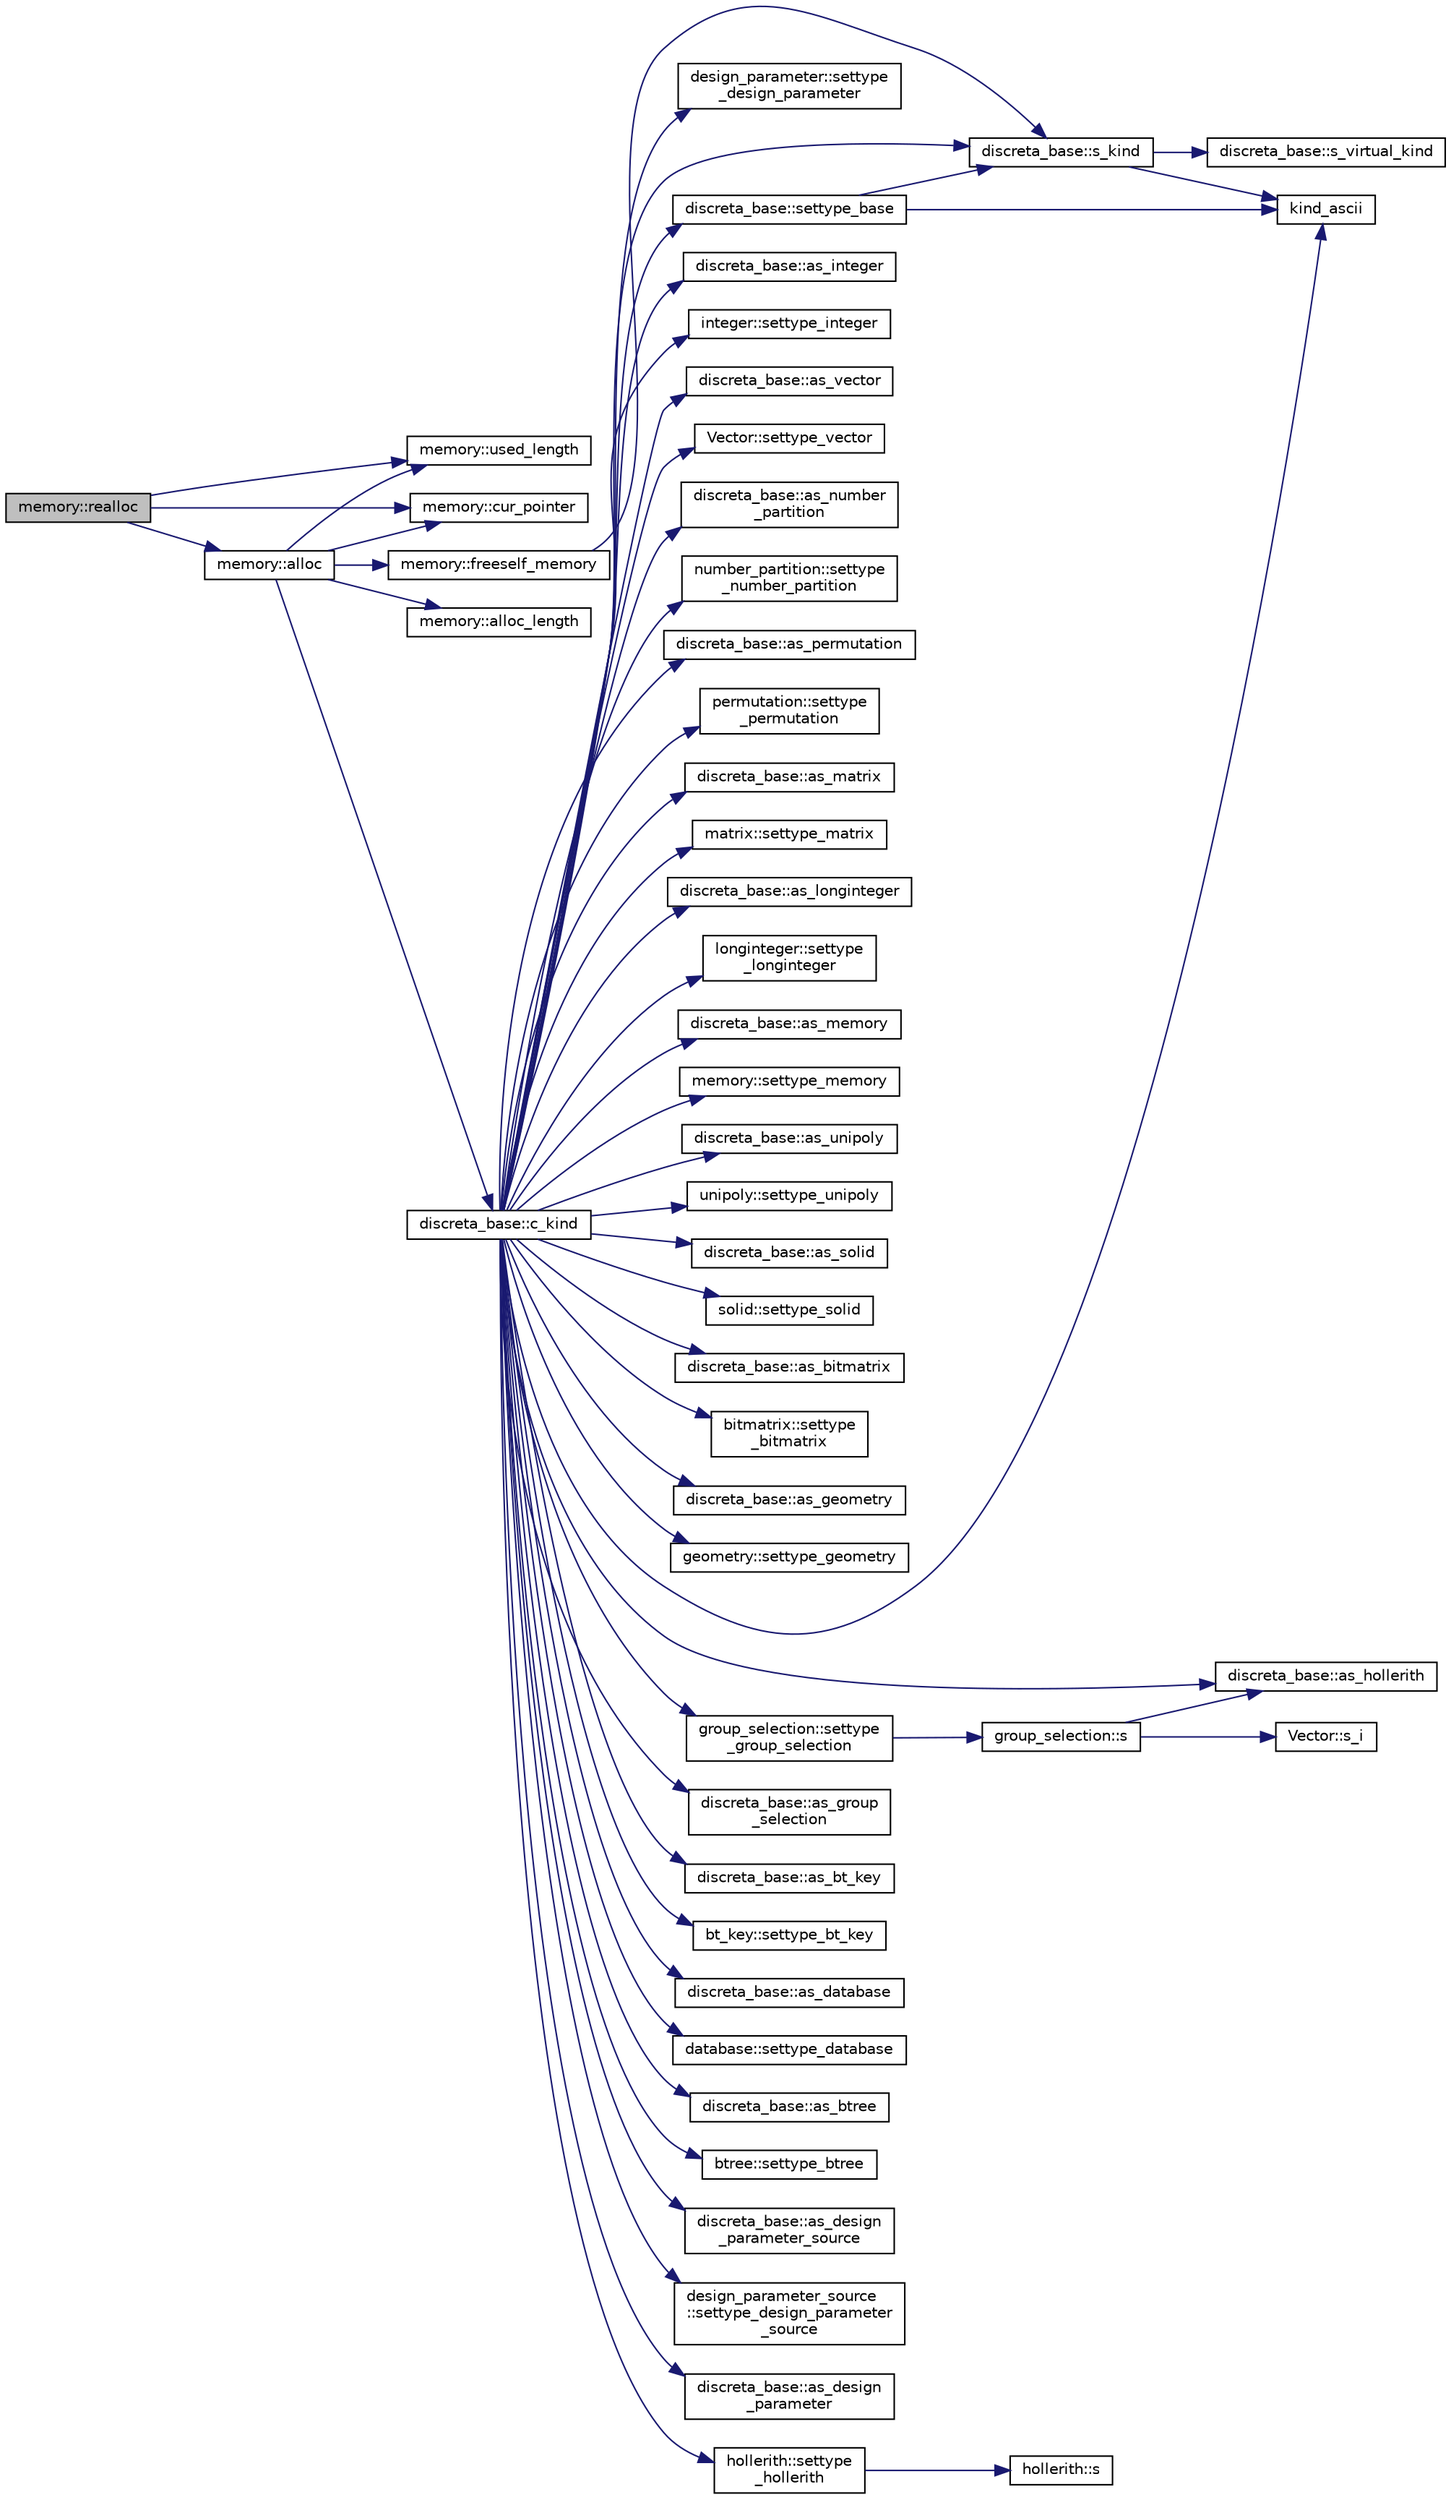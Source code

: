 digraph "memory::realloc"
{
  edge [fontname="Helvetica",fontsize="10",labelfontname="Helvetica",labelfontsize="10"];
  node [fontname="Helvetica",fontsize="10",shape=record];
  rankdir="LR";
  Node747 [label="memory::realloc",height=0.2,width=0.4,color="black", fillcolor="grey75", style="filled", fontcolor="black"];
  Node747 -> Node748 [color="midnightblue",fontsize="10",style="solid",fontname="Helvetica"];
  Node748 [label="memory::used_length",height=0.2,width=0.4,color="black", fillcolor="white", style="filled",URL="$d8/d99/classmemory.html#a3312a01b206cef29ec0f85ee340002dd"];
  Node747 -> Node749 [color="midnightblue",fontsize="10",style="solid",fontname="Helvetica"];
  Node749 [label="memory::cur_pointer",height=0.2,width=0.4,color="black", fillcolor="white", style="filled",URL="$d8/d99/classmemory.html#a24db8a00f6c8abfa6bb762264357cb22"];
  Node747 -> Node750 [color="midnightblue",fontsize="10",style="solid",fontname="Helvetica"];
  Node750 [label="memory::alloc",height=0.2,width=0.4,color="black", fillcolor="white", style="filled",URL="$d8/d99/classmemory.html#a44ac20be537668e94b5d42e6a6c74b6f"];
  Node750 -> Node751 [color="midnightblue",fontsize="10",style="solid",fontname="Helvetica"];
  Node751 [label="memory::freeself_memory",height=0.2,width=0.4,color="black", fillcolor="white", style="filled",URL="$d8/d99/classmemory.html#a19366f9105d79a0e818cc19255d7ef4f"];
  Node751 -> Node752 [color="midnightblue",fontsize="10",style="solid",fontname="Helvetica"];
  Node752 [label="discreta_base::s_kind",height=0.2,width=0.4,color="black", fillcolor="white", style="filled",URL="$d7/d71/classdiscreta__base.html#a8a830025c74adbbc3362418a7c2ba157"];
  Node752 -> Node753 [color="midnightblue",fontsize="10",style="solid",fontname="Helvetica"];
  Node753 [label="discreta_base::s_virtual_kind",height=0.2,width=0.4,color="black", fillcolor="white", style="filled",URL="$d7/d71/classdiscreta__base.html#a52778a6d6943a468be083d0785d418fb"];
  Node752 -> Node754 [color="midnightblue",fontsize="10",style="solid",fontname="Helvetica"];
  Node754 [label="kind_ascii",height=0.2,width=0.4,color="black", fillcolor="white", style="filled",URL="$d9/d60/discreta_8h.html#ad0ce825a9f29bc6cec27e1b64cfe27bf"];
  Node750 -> Node755 [color="midnightblue",fontsize="10",style="solid",fontname="Helvetica"];
  Node755 [label="memory::alloc_length",height=0.2,width=0.4,color="black", fillcolor="white", style="filled",URL="$d8/d99/classmemory.html#acaa1796a2f548d35cf87e03252b2184c"];
  Node750 -> Node748 [color="midnightblue",fontsize="10",style="solid",fontname="Helvetica"];
  Node750 -> Node749 [color="midnightblue",fontsize="10",style="solid",fontname="Helvetica"];
  Node750 -> Node756 [color="midnightblue",fontsize="10",style="solid",fontname="Helvetica"];
  Node756 [label="discreta_base::c_kind",height=0.2,width=0.4,color="black", fillcolor="white", style="filled",URL="$d7/d71/classdiscreta__base.html#adc2ff61589c2d083688e7a43f333cb62"];
  Node756 -> Node757 [color="midnightblue",fontsize="10",style="solid",fontname="Helvetica"];
  Node757 [label="discreta_base::settype_base",height=0.2,width=0.4,color="black", fillcolor="white", style="filled",URL="$d7/d71/classdiscreta__base.html#a4f42899a89447d1c3993ea07c38f8ad4"];
  Node757 -> Node752 [color="midnightblue",fontsize="10",style="solid",fontname="Helvetica"];
  Node757 -> Node754 [color="midnightblue",fontsize="10",style="solid",fontname="Helvetica"];
  Node756 -> Node758 [color="midnightblue",fontsize="10",style="solid",fontname="Helvetica"];
  Node758 [label="discreta_base::as_integer",height=0.2,width=0.4,color="black", fillcolor="white", style="filled",URL="$d7/d71/classdiscreta__base.html#a00d7691eaf874fd283d942692fe8dd26"];
  Node756 -> Node759 [color="midnightblue",fontsize="10",style="solid",fontname="Helvetica"];
  Node759 [label="integer::settype_integer",height=0.2,width=0.4,color="black", fillcolor="white", style="filled",URL="$d0/de5/classinteger.html#a6265c65ef311229acd513d748faba796"];
  Node756 -> Node760 [color="midnightblue",fontsize="10",style="solid",fontname="Helvetica"];
  Node760 [label="discreta_base::as_vector",height=0.2,width=0.4,color="black", fillcolor="white", style="filled",URL="$d7/d71/classdiscreta__base.html#a7bdd6cae39c380b128ee9e17e42cf020"];
  Node756 -> Node761 [color="midnightblue",fontsize="10",style="solid",fontname="Helvetica"];
  Node761 [label="Vector::settype_vector",height=0.2,width=0.4,color="black", fillcolor="white", style="filled",URL="$d5/db2/class_vector.html#a34e0d00b18c051f23904a8429fa6c8b4"];
  Node756 -> Node762 [color="midnightblue",fontsize="10",style="solid",fontname="Helvetica"];
  Node762 [label="discreta_base::as_number\l_partition",height=0.2,width=0.4,color="black", fillcolor="white", style="filled",URL="$d7/d71/classdiscreta__base.html#a307aa09de0e925d46697707968ffab00"];
  Node756 -> Node763 [color="midnightblue",fontsize="10",style="solid",fontname="Helvetica"];
  Node763 [label="number_partition::settype\l_number_partition",height=0.2,width=0.4,color="black", fillcolor="white", style="filled",URL="$df/d50/classnumber__partition.html#a3aaec1b557758f643ffc8555bbc358be"];
  Node756 -> Node764 [color="midnightblue",fontsize="10",style="solid",fontname="Helvetica"];
  Node764 [label="discreta_base::as_permutation",height=0.2,width=0.4,color="black", fillcolor="white", style="filled",URL="$d7/d71/classdiscreta__base.html#aa4e72f36a82984239b12ae831e131098"];
  Node756 -> Node765 [color="midnightblue",fontsize="10",style="solid",fontname="Helvetica"];
  Node765 [label="permutation::settype\l_permutation",height=0.2,width=0.4,color="black", fillcolor="white", style="filled",URL="$d0/d08/classpermutation.html#af1eea29f86195cede9562e444664c28c"];
  Node756 -> Node766 [color="midnightblue",fontsize="10",style="solid",fontname="Helvetica"];
  Node766 [label="discreta_base::as_matrix",height=0.2,width=0.4,color="black", fillcolor="white", style="filled",URL="$d7/d71/classdiscreta__base.html#ae4d7f56d917a4707b838fbffde6467ff"];
  Node756 -> Node767 [color="midnightblue",fontsize="10",style="solid",fontname="Helvetica"];
  Node767 [label="matrix::settype_matrix",height=0.2,width=0.4,color="black", fillcolor="white", style="filled",URL="$d1/d8d/classmatrix.html#a1780283a64a789e4084d792683d276bb"];
  Node756 -> Node768 [color="midnightblue",fontsize="10",style="solid",fontname="Helvetica"];
  Node768 [label="discreta_base::as_longinteger",height=0.2,width=0.4,color="black", fillcolor="white", style="filled",URL="$d7/d71/classdiscreta__base.html#a20a094639eb711b10c8694c51937f7cd"];
  Node756 -> Node769 [color="midnightblue",fontsize="10",style="solid",fontname="Helvetica"];
  Node769 [label="longinteger::settype\l_longinteger",height=0.2,width=0.4,color="black", fillcolor="white", style="filled",URL="$d3/d71/classlonginteger.html#ae5f811ece8df31b9ff114368a18e1dc5"];
  Node756 -> Node770 [color="midnightblue",fontsize="10",style="solid",fontname="Helvetica"];
  Node770 [label="discreta_base::as_memory",height=0.2,width=0.4,color="black", fillcolor="white", style="filled",URL="$d7/d71/classdiscreta__base.html#ad94b2d7dce0cd4fa22db57f6e79c4bd2"];
  Node756 -> Node771 [color="midnightblue",fontsize="10",style="solid",fontname="Helvetica"];
  Node771 [label="memory::settype_memory",height=0.2,width=0.4,color="black", fillcolor="white", style="filled",URL="$d8/d99/classmemory.html#a33aae277f9b8fe36b02e9d5da895451b"];
  Node756 -> Node772 [color="midnightblue",fontsize="10",style="solid",fontname="Helvetica"];
  Node772 [label="discreta_base::as_unipoly",height=0.2,width=0.4,color="black", fillcolor="white", style="filled",URL="$d7/d71/classdiscreta__base.html#ad50d8027f039fe5c2478cddb243adc9d"];
  Node756 -> Node773 [color="midnightblue",fontsize="10",style="solid",fontname="Helvetica"];
  Node773 [label="unipoly::settype_unipoly",height=0.2,width=0.4,color="black", fillcolor="white", style="filled",URL="$d1/d89/classunipoly.html#a8db854fcc85c5e1150b1f1b1c005c95b"];
  Node756 -> Node774 [color="midnightblue",fontsize="10",style="solid",fontname="Helvetica"];
  Node774 [label="discreta_base::as_solid",height=0.2,width=0.4,color="black", fillcolor="white", style="filled",URL="$d7/d71/classdiscreta__base.html#a1fc5f2b85ec97ab0a69dd64903c970a5"];
  Node756 -> Node775 [color="midnightblue",fontsize="10",style="solid",fontname="Helvetica"];
  Node775 [label="solid::settype_solid",height=0.2,width=0.4,color="black", fillcolor="white", style="filled",URL="$d8/def/classsolid.html#a775bd4821f75a8aee4ea3d4335ff90e0"];
  Node756 -> Node776 [color="midnightblue",fontsize="10",style="solid",fontname="Helvetica"];
  Node776 [label="discreta_base::as_bitmatrix",height=0.2,width=0.4,color="black", fillcolor="white", style="filled",URL="$d7/d71/classdiscreta__base.html#a071ad54ea8ef6c9d1d15f532e5a76df6"];
  Node756 -> Node777 [color="midnightblue",fontsize="10",style="solid",fontname="Helvetica"];
  Node777 [label="bitmatrix::settype\l_bitmatrix",height=0.2,width=0.4,color="black", fillcolor="white", style="filled",URL="$de/dc8/classbitmatrix.html#acb571d947f9526665ebbdc0ce3e2a973"];
  Node756 -> Node778 [color="midnightblue",fontsize="10",style="solid",fontname="Helvetica"];
  Node778 [label="discreta_base::as_geometry",height=0.2,width=0.4,color="black", fillcolor="white", style="filled",URL="$d7/d71/classdiscreta__base.html#a38fc7b4cdd830703e9d87354b79bc5c8"];
  Node756 -> Node779 [color="midnightblue",fontsize="10",style="solid",fontname="Helvetica"];
  Node779 [label="geometry::settype_geometry",height=0.2,width=0.4,color="black", fillcolor="white", style="filled",URL="$da/d44/classgeometry.html#ab4a336baba6a3f56f5ffa053a5be5ba7"];
  Node756 -> Node780 [color="midnightblue",fontsize="10",style="solid",fontname="Helvetica"];
  Node780 [label="discreta_base::as_hollerith",height=0.2,width=0.4,color="black", fillcolor="white", style="filled",URL="$d7/d71/classdiscreta__base.html#a3e66f82711f314710107e2f29e589690"];
  Node756 -> Node781 [color="midnightblue",fontsize="10",style="solid",fontname="Helvetica"];
  Node781 [label="hollerith::settype\l_hollerith",height=0.2,width=0.4,color="black", fillcolor="white", style="filled",URL="$d8/d99/classhollerith.html#a23bbd4acfc88a0e90f1245f243f51f76"];
  Node781 -> Node782 [color="midnightblue",fontsize="10",style="solid",fontname="Helvetica"];
  Node782 [label="hollerith::s",height=0.2,width=0.4,color="black", fillcolor="white", style="filled",URL="$d8/d99/classhollerith.html#af61fce2d06f211b25fe3838e4dfee77a"];
  Node756 -> Node783 [color="midnightblue",fontsize="10",style="solid",fontname="Helvetica"];
  Node783 [label="discreta_base::as_group\l_selection",height=0.2,width=0.4,color="black", fillcolor="white", style="filled",URL="$d7/d71/classdiscreta__base.html#aae1bac4883c567718bef9fb610abbdc8"];
  Node756 -> Node784 [color="midnightblue",fontsize="10",style="solid",fontname="Helvetica"];
  Node784 [label="group_selection::settype\l_group_selection",height=0.2,width=0.4,color="black", fillcolor="white", style="filled",URL="$d6/db0/classgroup__selection.html#a015ed73b7b8d784bedd4d11ac1fc0ec1"];
  Node784 -> Node785 [color="midnightblue",fontsize="10",style="solid",fontname="Helvetica"];
  Node785 [label="group_selection::s",height=0.2,width=0.4,color="black", fillcolor="white", style="filled",URL="$d6/db0/classgroup__selection.html#a686cb0c6a3a040796b112b8007ea8223"];
  Node785 -> Node786 [color="midnightblue",fontsize="10",style="solid",fontname="Helvetica"];
  Node786 [label="Vector::s_i",height=0.2,width=0.4,color="black", fillcolor="white", style="filled",URL="$d5/db2/class_vector.html#a1c4fe1752523df8119f70dd550244871"];
  Node785 -> Node780 [color="midnightblue",fontsize="10",style="solid",fontname="Helvetica"];
  Node756 -> Node787 [color="midnightblue",fontsize="10",style="solid",fontname="Helvetica"];
  Node787 [label="discreta_base::as_bt_key",height=0.2,width=0.4,color="black", fillcolor="white", style="filled",URL="$d7/d71/classdiscreta__base.html#a2734c6e08dca17cf6588bd5064ec1b9f"];
  Node756 -> Node788 [color="midnightblue",fontsize="10",style="solid",fontname="Helvetica"];
  Node788 [label="bt_key::settype_bt_key",height=0.2,width=0.4,color="black", fillcolor="white", style="filled",URL="$d1/de5/classbt__key.html#a352bb10beb7c789d8d29373035824800"];
  Node756 -> Node789 [color="midnightblue",fontsize="10",style="solid",fontname="Helvetica"];
  Node789 [label="discreta_base::as_database",height=0.2,width=0.4,color="black", fillcolor="white", style="filled",URL="$d7/d71/classdiscreta__base.html#ab055d39d58210a2b03ba3d33703b09a9"];
  Node756 -> Node790 [color="midnightblue",fontsize="10",style="solid",fontname="Helvetica"];
  Node790 [label="database::settype_database",height=0.2,width=0.4,color="black", fillcolor="white", style="filled",URL="$db/d72/classdatabase.html#a014639aa001462e480eb1f3984839b72"];
  Node756 -> Node791 [color="midnightblue",fontsize="10",style="solid",fontname="Helvetica"];
  Node791 [label="discreta_base::as_btree",height=0.2,width=0.4,color="black", fillcolor="white", style="filled",URL="$d7/d71/classdiscreta__base.html#a78e76674cef2ec113c17989c11288778"];
  Node756 -> Node792 [color="midnightblue",fontsize="10",style="solid",fontname="Helvetica"];
  Node792 [label="btree::settype_btree",height=0.2,width=0.4,color="black", fillcolor="white", style="filled",URL="$dd/db0/classbtree.html#a5a1b9773c848908a6050cc733d2d9780"];
  Node756 -> Node793 [color="midnightblue",fontsize="10",style="solid",fontname="Helvetica"];
  Node793 [label="discreta_base::as_design\l_parameter_source",height=0.2,width=0.4,color="black", fillcolor="white", style="filled",URL="$d7/d71/classdiscreta__base.html#a59cbf837c6582ded5bc586265d13d81a"];
  Node756 -> Node794 [color="midnightblue",fontsize="10",style="solid",fontname="Helvetica"];
  Node794 [label="design_parameter_source\l::settype_design_parameter\l_source",height=0.2,width=0.4,color="black", fillcolor="white", style="filled",URL="$df/d4b/classdesign__parameter__source.html#a3af3b851df87bd1661fb9c9ce18822c8"];
  Node756 -> Node795 [color="midnightblue",fontsize="10",style="solid",fontname="Helvetica"];
  Node795 [label="discreta_base::as_design\l_parameter",height=0.2,width=0.4,color="black", fillcolor="white", style="filled",URL="$d7/d71/classdiscreta__base.html#aab24ff38ea1c5471ab3de42e014d0f2a"];
  Node756 -> Node796 [color="midnightblue",fontsize="10",style="solid",fontname="Helvetica"];
  Node796 [label="design_parameter::settype\l_design_parameter",height=0.2,width=0.4,color="black", fillcolor="white", style="filled",URL="$da/d94/classdesign__parameter.html#a8b19d277f2b7d09c2531a527dfc0359e"];
  Node756 -> Node754 [color="midnightblue",fontsize="10",style="solid",fontname="Helvetica"];
  Node756 -> Node752 [color="midnightblue",fontsize="10",style="solid",fontname="Helvetica"];
}
